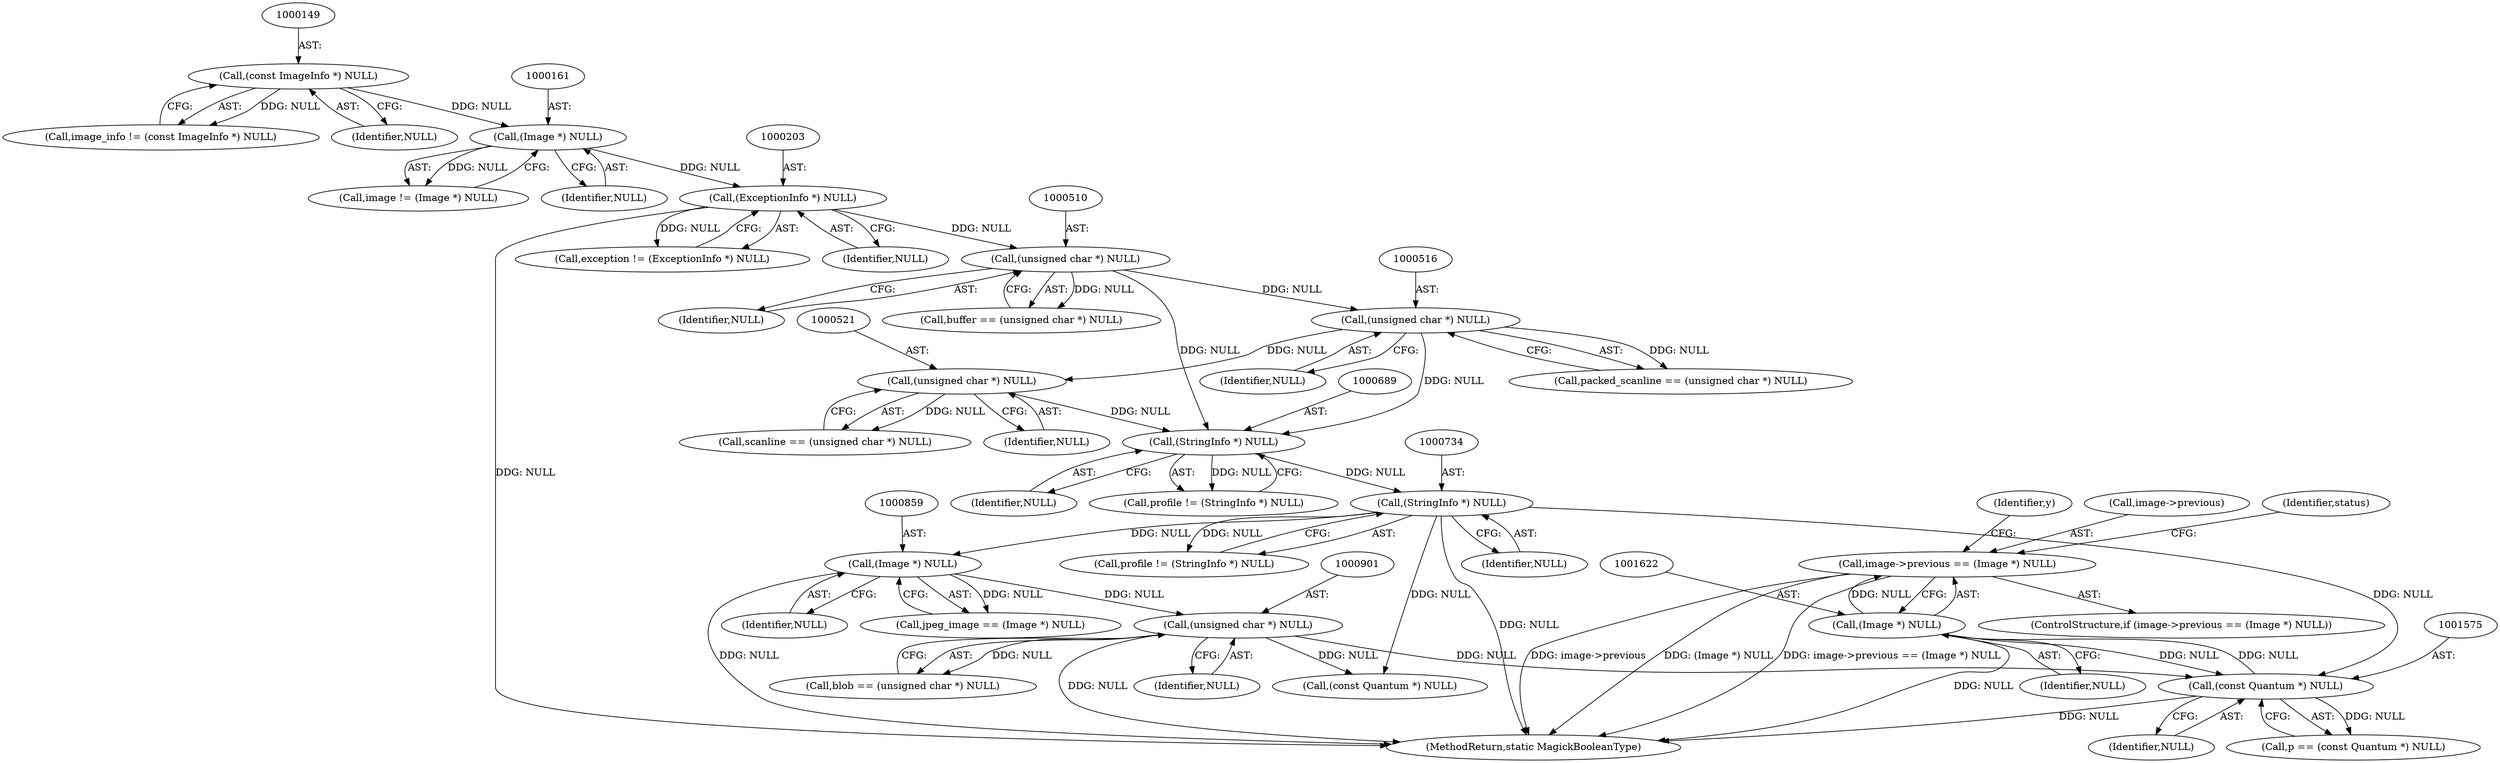 digraph "0_ImageMagick_0f6fc2d5bf8f500820c3dbcf0d23ee14f2d9f734_4@pointer" {
"1001617" [label="(Call,image->previous == (Image *) NULL)"];
"1001621" [label="(Call,(Image *) NULL)"];
"1001574" [label="(Call,(const Quantum *) NULL)"];
"1000733" [label="(Call,(StringInfo *) NULL)"];
"1000688" [label="(Call,(StringInfo *) NULL)"];
"1000520" [label="(Call,(unsigned char *) NULL)"];
"1000515" [label="(Call,(unsigned char *) NULL)"];
"1000509" [label="(Call,(unsigned char *) NULL)"];
"1000202" [label="(Call,(ExceptionInfo *) NULL)"];
"1000160" [label="(Call,(Image *) NULL)"];
"1000148" [label="(Call,(const ImageInfo *) NULL)"];
"1000900" [label="(Call,(unsigned char *) NULL)"];
"1000858" [label="(Call,(Image *) NULL)"];
"1000160" [label="(Call,(Image *) NULL)"];
"1000507" [label="(Call,buffer == (unsigned char *) NULL)"];
"1000518" [label="(Call,scanline == (unsigned char *) NULL)"];
"1000520" [label="(Call,(unsigned char *) NULL)"];
"1000150" [label="(Identifier,NULL)"];
"1000158" [label="(Call,image != (Image *) NULL)"];
"1000202" [label="(Call,(ExceptionInfo *) NULL)"];
"1000146" [label="(Call,image_info != (const ImageInfo *) NULL)"];
"1001623" [label="(Identifier,NULL)"];
"1000690" [label="(Identifier,NULL)"];
"1000688" [label="(Call,(StringInfo *) NULL)"];
"1000162" [label="(Identifier,NULL)"];
"1000686" [label="(Call,profile != (StringInfo *) NULL)"];
"1000856" [label="(Call,jpeg_image == (Image *) NULL)"];
"1000204" [label="(Identifier,NULL)"];
"1000517" [label="(Identifier,NULL)"];
"1000148" [label="(Call,(const ImageInfo *) NULL)"];
"1001948" [label="(MethodReturn,static MagickBooleanType)"];
"1000200" [label="(Call,exception != (ExceptionInfo *) NULL)"];
"1001617" [label="(Call,image->previous == (Image *) NULL)"];
"1000511" [label="(Identifier,NULL)"];
"1000902" [label="(Identifier,NULL)"];
"1001621" [label="(Call,(Image *) NULL)"];
"1000858" [label="(Call,(Image *) NULL)"];
"1000898" [label="(Call,blob == (unsigned char *) NULL)"];
"1000731" [label="(Call,profile != (StringInfo *) NULL)"];
"1001618" [label="(Call,image->previous)"];
"1000735" [label="(Identifier,NULL)"];
"1001616" [label="(ControlStructure,if (image->previous == (Image *) NULL))"];
"1001576" [label="(Identifier,NULL)"];
"1000733" [label="(Call,(StringInfo *) NULL)"];
"1000860" [label="(Identifier,NULL)"];
"1001626" [label="(Identifier,status)"];
"1000900" [label="(Call,(unsigned char *) NULL)"];
"1001558" [label="(Identifier,y)"];
"1001572" [label="(Call,p == (const Quantum *) NULL)"];
"1001574" [label="(Call,(const Quantum *) NULL)"];
"1000513" [label="(Call,packed_scanline == (unsigned char *) NULL)"];
"1001741" [label="(Call,(const Quantum *) NULL)"];
"1000509" [label="(Call,(unsigned char *) NULL)"];
"1000515" [label="(Call,(unsigned char *) NULL)"];
"1000522" [label="(Identifier,NULL)"];
"1001617" -> "1001616"  [label="AST: "];
"1001617" -> "1001621"  [label="CFG: "];
"1001618" -> "1001617"  [label="AST: "];
"1001621" -> "1001617"  [label="AST: "];
"1001626" -> "1001617"  [label="CFG: "];
"1001558" -> "1001617"  [label="CFG: "];
"1001617" -> "1001948"  [label="DDG: (Image *) NULL"];
"1001617" -> "1001948"  [label="DDG: image->previous == (Image *) NULL"];
"1001617" -> "1001948"  [label="DDG: image->previous"];
"1001621" -> "1001617"  [label="DDG: NULL"];
"1001621" -> "1001623"  [label="CFG: "];
"1001622" -> "1001621"  [label="AST: "];
"1001623" -> "1001621"  [label="AST: "];
"1001621" -> "1001948"  [label="DDG: NULL"];
"1001621" -> "1001574"  [label="DDG: NULL"];
"1001574" -> "1001621"  [label="DDG: NULL"];
"1001574" -> "1001572"  [label="AST: "];
"1001574" -> "1001576"  [label="CFG: "];
"1001575" -> "1001574"  [label="AST: "];
"1001576" -> "1001574"  [label="AST: "];
"1001572" -> "1001574"  [label="CFG: "];
"1001574" -> "1001948"  [label="DDG: NULL"];
"1001574" -> "1001572"  [label="DDG: NULL"];
"1000733" -> "1001574"  [label="DDG: NULL"];
"1000900" -> "1001574"  [label="DDG: NULL"];
"1000733" -> "1000731"  [label="AST: "];
"1000733" -> "1000735"  [label="CFG: "];
"1000734" -> "1000733"  [label="AST: "];
"1000735" -> "1000733"  [label="AST: "];
"1000731" -> "1000733"  [label="CFG: "];
"1000733" -> "1001948"  [label="DDG: NULL"];
"1000733" -> "1000731"  [label="DDG: NULL"];
"1000688" -> "1000733"  [label="DDG: NULL"];
"1000733" -> "1000858"  [label="DDG: NULL"];
"1000733" -> "1001741"  [label="DDG: NULL"];
"1000688" -> "1000686"  [label="AST: "];
"1000688" -> "1000690"  [label="CFG: "];
"1000689" -> "1000688"  [label="AST: "];
"1000690" -> "1000688"  [label="AST: "];
"1000686" -> "1000688"  [label="CFG: "];
"1000688" -> "1000686"  [label="DDG: NULL"];
"1000520" -> "1000688"  [label="DDG: NULL"];
"1000509" -> "1000688"  [label="DDG: NULL"];
"1000515" -> "1000688"  [label="DDG: NULL"];
"1000520" -> "1000518"  [label="AST: "];
"1000520" -> "1000522"  [label="CFG: "];
"1000521" -> "1000520"  [label="AST: "];
"1000522" -> "1000520"  [label="AST: "];
"1000518" -> "1000520"  [label="CFG: "];
"1000520" -> "1000518"  [label="DDG: NULL"];
"1000515" -> "1000520"  [label="DDG: NULL"];
"1000515" -> "1000513"  [label="AST: "];
"1000515" -> "1000517"  [label="CFG: "];
"1000516" -> "1000515"  [label="AST: "];
"1000517" -> "1000515"  [label="AST: "];
"1000513" -> "1000515"  [label="CFG: "];
"1000515" -> "1000513"  [label="DDG: NULL"];
"1000509" -> "1000515"  [label="DDG: NULL"];
"1000509" -> "1000507"  [label="AST: "];
"1000509" -> "1000511"  [label="CFG: "];
"1000510" -> "1000509"  [label="AST: "];
"1000511" -> "1000509"  [label="AST: "];
"1000507" -> "1000509"  [label="CFG: "];
"1000509" -> "1000507"  [label="DDG: NULL"];
"1000202" -> "1000509"  [label="DDG: NULL"];
"1000202" -> "1000200"  [label="AST: "];
"1000202" -> "1000204"  [label="CFG: "];
"1000203" -> "1000202"  [label="AST: "];
"1000204" -> "1000202"  [label="AST: "];
"1000200" -> "1000202"  [label="CFG: "];
"1000202" -> "1001948"  [label="DDG: NULL"];
"1000202" -> "1000200"  [label="DDG: NULL"];
"1000160" -> "1000202"  [label="DDG: NULL"];
"1000160" -> "1000158"  [label="AST: "];
"1000160" -> "1000162"  [label="CFG: "];
"1000161" -> "1000160"  [label="AST: "];
"1000162" -> "1000160"  [label="AST: "];
"1000158" -> "1000160"  [label="CFG: "];
"1000160" -> "1000158"  [label="DDG: NULL"];
"1000148" -> "1000160"  [label="DDG: NULL"];
"1000148" -> "1000146"  [label="AST: "];
"1000148" -> "1000150"  [label="CFG: "];
"1000149" -> "1000148"  [label="AST: "];
"1000150" -> "1000148"  [label="AST: "];
"1000146" -> "1000148"  [label="CFG: "];
"1000148" -> "1000146"  [label="DDG: NULL"];
"1000900" -> "1000898"  [label="AST: "];
"1000900" -> "1000902"  [label="CFG: "];
"1000901" -> "1000900"  [label="AST: "];
"1000902" -> "1000900"  [label="AST: "];
"1000898" -> "1000900"  [label="CFG: "];
"1000900" -> "1001948"  [label="DDG: NULL"];
"1000900" -> "1000898"  [label="DDG: NULL"];
"1000858" -> "1000900"  [label="DDG: NULL"];
"1000900" -> "1001741"  [label="DDG: NULL"];
"1000858" -> "1000856"  [label="AST: "];
"1000858" -> "1000860"  [label="CFG: "];
"1000859" -> "1000858"  [label="AST: "];
"1000860" -> "1000858"  [label="AST: "];
"1000856" -> "1000858"  [label="CFG: "];
"1000858" -> "1001948"  [label="DDG: NULL"];
"1000858" -> "1000856"  [label="DDG: NULL"];
}
